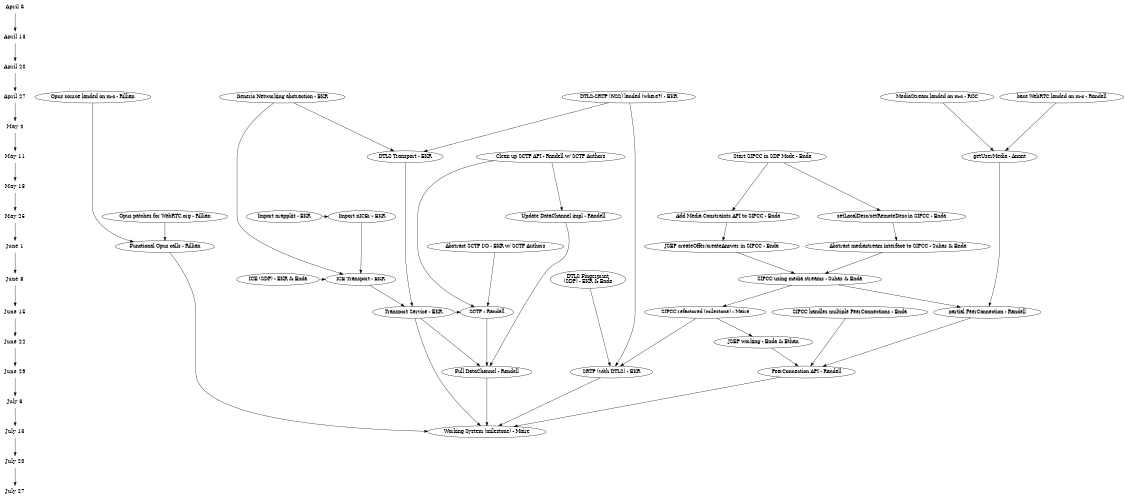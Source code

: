 digraph G {
ranksep=.75; size = "7.5,7.5";
{
node [shape=plaintext, fontsize=16]; /* the time-line graph */ 
     "April 6" -> "April 13"-> "April 20"-> "April 27"-> "May 4"-> "May 11"-> "May 18"-> "May 25"-> "June 1"-> "June 8"-> "June 15"-> "June 22"-> "June 29"-> "July 6"-> "July 13"-> "July 20"-> "July 27"
}

	{rank = same; "April 27";
	   webrtc [label = "base WebRTC landed on m-c - Randell"];
	   mediastream [label = "MediaStream landed on m-c - ROC"];
	   genericio [label = "Generic Networking abstraction - EKR"]
	   dtlssrtp [label = "DTLS-SRTP (NSS) landed (where?) - EKR"]
	   opussrc [label = "Opus source landed on m-c - Rillian"]
        }

	{rank = same; "May 11";
	   getusermedia [label = "getUserMedia - Anant"]
	   dtlstransport [label = "DTLS Transport - EKR" ];
	   sctpupdate [label = "Clean up SCTP API - Randell w/ SCTP Authors"];
	   sipccsdp [ label = "Start SIPCC in SDP Mode - Enda"];
	}
	dtlssrtp -> dtlstransport
	genericio -> dtlstransport
	
	{rank = same; "May 25";
	   nicer [label = "Import nICEr - EKR"];
	   nrappkit [label = "Import nrappkit - EKR"];
	   sipccsetdesc [ label = "setLocalDesc/setRemoteDesc in SIPCC - Enda"];
	   datachannelupdate [label = "Update DataChannel impl - Randell"];
	   opuswebrtc [label = "Opus patches for WebRTC.org - Rillian"];
           sipccmediaconstraints [ label = "Add Media Constraints API to SIPCC - Enda"];
        }	   	   
	nrappkit -> nicer
        sipccsdp -> sipccmediaconstraints
        sipccsdp -> sipccsetdesc

	{rank = same; "June 1";
	   sctpio [ label = "Abstract SCTP I/O - EKR w/ SCTP Authors"]
	   opus [ label = "Functional Opus calls - Rillian"];
           sipccsetmediainterface [label ="Abstract mediastream interface to SIPCC - Suhas & Enda"];
           sipccjsep [ label = "JSEP createOffer/createAnswer in SIPCC - Enda"];
        }
	getusermedia -> peerconnection_first
	opussrc -> opus
	opuswebrtc -> opus
        sipccmediaconstraints -> sipccjsep
        sipccsetdesc -> sipccsetmediainterface

	{rank = same; "June 8";
	   icetransport [ label = "ICE Transport - EKR"];
	   dtlsfingerprint [ label = "DTLS Fingerprint\n(SDP) - EKR & Enda"];
	   iceparams [label = "ICE (SDP) - EKR & Enda"];
           sipccusemediastreams [label = "SIPCC using media streams - Suhas & Enda"];
	}

	nicer -> icetransport
        sipccjsep -> sipccusemediastreams
        sipccsetmediainterface -> sipccusemediastreams
	genericio -> icetransport
	iceparams -> icetransport

	{rank = same; "June 15";
	   transport [label = "Transport Service - EKR"];
	   sctp [label = "SCTP - Randell"];
	   sipccrefactor [label = "SIPCC refactored (milestone) - Maire"];
           sipccmultipeerconn [label = "SIPCC handles multiple PeerConnections - Enda"]
	   peerconnection_first [label = "partial PeerConnection - Randell"];
	 } 
	 sipccusemediastreams -> sipccrefactor
	 sipccrefactor -> "JSEP"
	 dtlstransport -> transport
	 icetransport -> transport
	 sipccusemediastreams -> peerconnection_first

        {rank = same; "June 22"; 
	   JSEP [ label = "JSEP working - Enda & Ethan"]; }

        {rank = same; "June 29"; 
	   peerconnection [label = "PeerConnection API - Randell"];
	   datachannel [label = "Full DataChannel - Randell"];
	   srtp [label = "SRTP (with DTLS) - EKR"] }
        dtlsfingerprint -> srtp
	dtlssrtp -> srtp
	sipccrefactor -> srtp
        sipccmultipeerconn -> peerconnection

        {rank = same; "July 13"; 
	   working [ label = "Working System (milestone) - Maire" ] }
	
        mediastream->getusermedia
	webrtc->getusermedia
	
	transport -> working
	transport -> datachannel
	peerconnection_first -> peerconnection
	peerconnection -> working
	"JSEP" -> peerconnection
	sctpio-> sctp
	sctpupdate -> sctp
	sctpupdate -> datachannelupdate
	datachannelupdate -> datachannel
	sctp -> datachannel
	transport ->sctp
	datachannel -> working
	srtp -> working

	opus -> working
}
